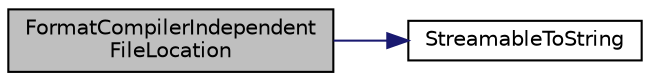 digraph "FormatCompilerIndependentFileLocation"
{
 // INTERACTIVE_SVG=YES
 // LATEX_PDF_SIZE
  bgcolor="transparent";
  edge [fontname="Helvetica",fontsize="10",labelfontname="Helvetica",labelfontsize="10"];
  node [fontname="Helvetica",fontsize="10",shape=record];
  rankdir="LR";
  Node1 [label="FormatCompilerIndependent\lFileLocation",height=0.2,width=0.4,color="black", fillcolor="grey75", style="filled", fontcolor="black",tooltip=" "];
  Node1 -> Node2 [color="midnightblue",fontsize="10",style="solid",fontname="Helvetica"];
  Node2 [label="StreamableToString",height=0.2,width=0.4,color="black",URL="$d0/da7/namespacetesting_1_1internal_aad4beed95d0846e6ffc5da0978ef3bb9.html#aad4beed95d0846e6ffc5da0978ef3bb9",tooltip=" "];
}
